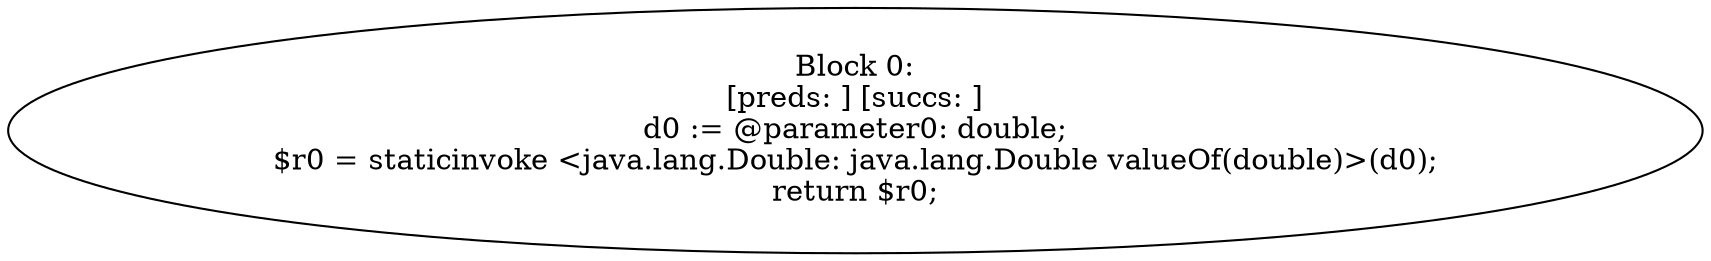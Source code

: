 digraph "unitGraph" {
    "Block 0:
[preds: ] [succs: ]
d0 := @parameter0: double;
$r0 = staticinvoke <java.lang.Double: java.lang.Double valueOf(double)>(d0);
return $r0;
"
}
